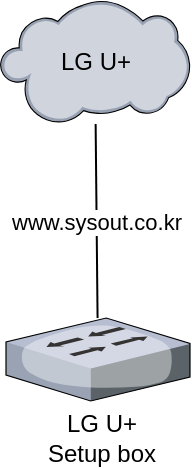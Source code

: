 <mxfile version="20.8.1" type="github"><diagram id="BKLO1MrvmtN2BAcoRKVE" name="페이지-1"><mxGraphModel dx="-192" dy="372" grid="0" gridSize="10" guides="1" tooltips="1" connect="1" arrows="1" fold="1" page="1" pageScale="1" pageWidth="827" pageHeight="1169" math="0" shadow="0"><root><mxCell id="0"/><mxCell id="1" parent="0"/><mxCell id="hJ5rBvPLKfv1xUt1mGZE-10" value="www.sysout.co.kr" style="endArrow=none;html=1;rounded=0;" edge="1" parent="1" source="hJ5rBvPLKfv1xUt1mGZE-12" target="hJ5rBvPLKfv1xUt1mGZE-7"><mxGeometry width="50" height="50" relative="1" as="geometry"><mxPoint x="904.795" y="294" as="sourcePoint"/><mxPoint x="1096" y="286" as="targetPoint"/></mxGeometry></mxCell><mxCell id="hJ5rBvPLKfv1xUt1mGZE-13" value="" style="group" vertex="1" connectable="0" parent="1"><mxGeometry x="859" y="291" width="92" height="74.5" as="geometry"/></mxCell><mxCell id="hJ5rBvPLKfv1xUt1mGZE-9" value="LG U+ Setup box" style="text;html=1;strokeColor=none;fillColor=none;align=center;verticalAlign=middle;whiteSpace=wrap;rounded=0;" vertex="1" parent="hJ5rBvPLKfv1xUt1mGZE-13"><mxGeometry x="18" y="44.5" width="60" height="30" as="geometry"/></mxCell><mxCell id="hJ5rBvPLKfv1xUt1mGZE-12" value="" style="verticalLabelPosition=bottom;sketch=0;aspect=fixed;html=1;verticalAlign=top;strokeColor=none;align=center;outlineConnect=0;shape=mxgraph.citrix.switch;" vertex="1" parent="hJ5rBvPLKfv1xUt1mGZE-13"><mxGeometry width="92" height="41.5" as="geometry"/></mxCell><mxCell id="hJ5rBvPLKfv1xUt1mGZE-14" value="" style="group" vertex="1" connectable="0" parent="1"><mxGeometry x="856" y="132" width="95" height="62" as="geometry"/></mxCell><mxCell id="hJ5rBvPLKfv1xUt1mGZE-7" value="" style="verticalLabelPosition=bottom;sketch=0;aspect=fixed;html=1;verticalAlign=top;strokeColor=none;align=center;outlineConnect=0;shape=mxgraph.citrix.cloud;" vertex="1" parent="hJ5rBvPLKfv1xUt1mGZE-14"><mxGeometry width="95" height="62" as="geometry"/></mxCell><mxCell id="hJ5rBvPLKfv1xUt1mGZE-8" value="LG U+" style="text;html=1;strokeColor=none;fillColor=none;align=center;verticalAlign=middle;whiteSpace=wrap;rounded=0;" vertex="1" parent="hJ5rBvPLKfv1xUt1mGZE-14"><mxGeometry x="17.5" y="16" width="60" height="30" as="geometry"/></mxCell></root></mxGraphModel></diagram></mxfile>